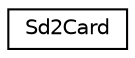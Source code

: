digraph "Graphical Class Hierarchy"
{
  edge [fontname="Helvetica",fontsize="10",labelfontname="Helvetica",labelfontsize="10"];
  node [fontname="Helvetica",fontsize="10",shape=record];
  rankdir="LR";
  Node0 [label="Sd2Card",height=0.2,width=0.4,color="black", fillcolor="white", style="filled",URL="$class_sd2_card.html",tooltip="Raw access to SD and SDHC flash memory cards. "];
}
